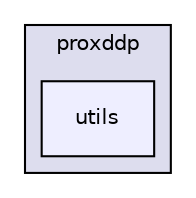 digraph "include/proxddp/utils" {
  bgcolor=transparent;
  compound=true
  node [ fontsize="10", fontname="Helvetica"];
  edge [ labelfontsize="10", labelfontname="Helvetica"];
  subgraph clusterdir_b8f76124f2fc7662a7b313e987f48e6d {
    graph [ bgcolor="#ddddee", pencolor="black", label="proxddp" fontname="Helvetica", fontsize="10", URL="dir_b8f76124f2fc7662a7b313e987f48e6d.html"]
  dir_3191cd8ca837f3f104ddcc93c32886e2 [shape=box, label="utils", style="filled", fillcolor="#eeeeff", pencolor="black", URL="dir_3191cd8ca837f3f104ddcc93c32886e2.html"];
  }
}
